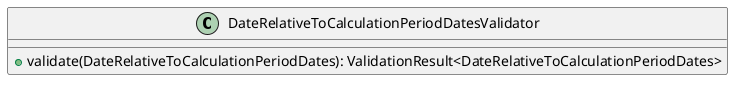 @startuml

    class DateRelativeToCalculationPeriodDatesValidator [[DateRelativeToCalculationPeriodDatesValidator.html]] {
        +validate(DateRelativeToCalculationPeriodDates): ValidationResult<DateRelativeToCalculationPeriodDates>
    }

@enduml
